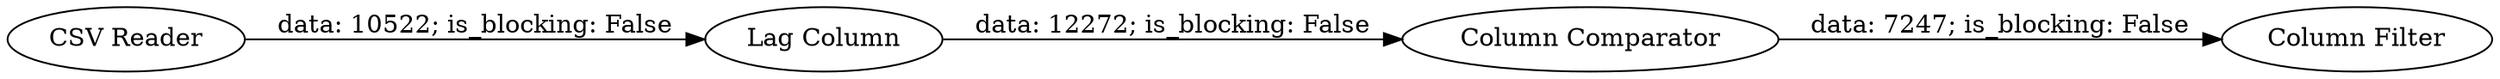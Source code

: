 digraph {
	"2135547234196675708_7" [label="Column Comparator"]
	"2135547234196675708_8" [label="Lag Column"]
	"2135547234196675708_1" [label="CSV Reader"]
	"2135547234196675708_9" [label="Column Filter"]
	"2135547234196675708_8" -> "2135547234196675708_7" [label="data: 12272; is_blocking: False"]
	"2135547234196675708_7" -> "2135547234196675708_9" [label="data: 7247; is_blocking: False"]
	"2135547234196675708_1" -> "2135547234196675708_8" [label="data: 10522; is_blocking: False"]
	rankdir=LR
}

